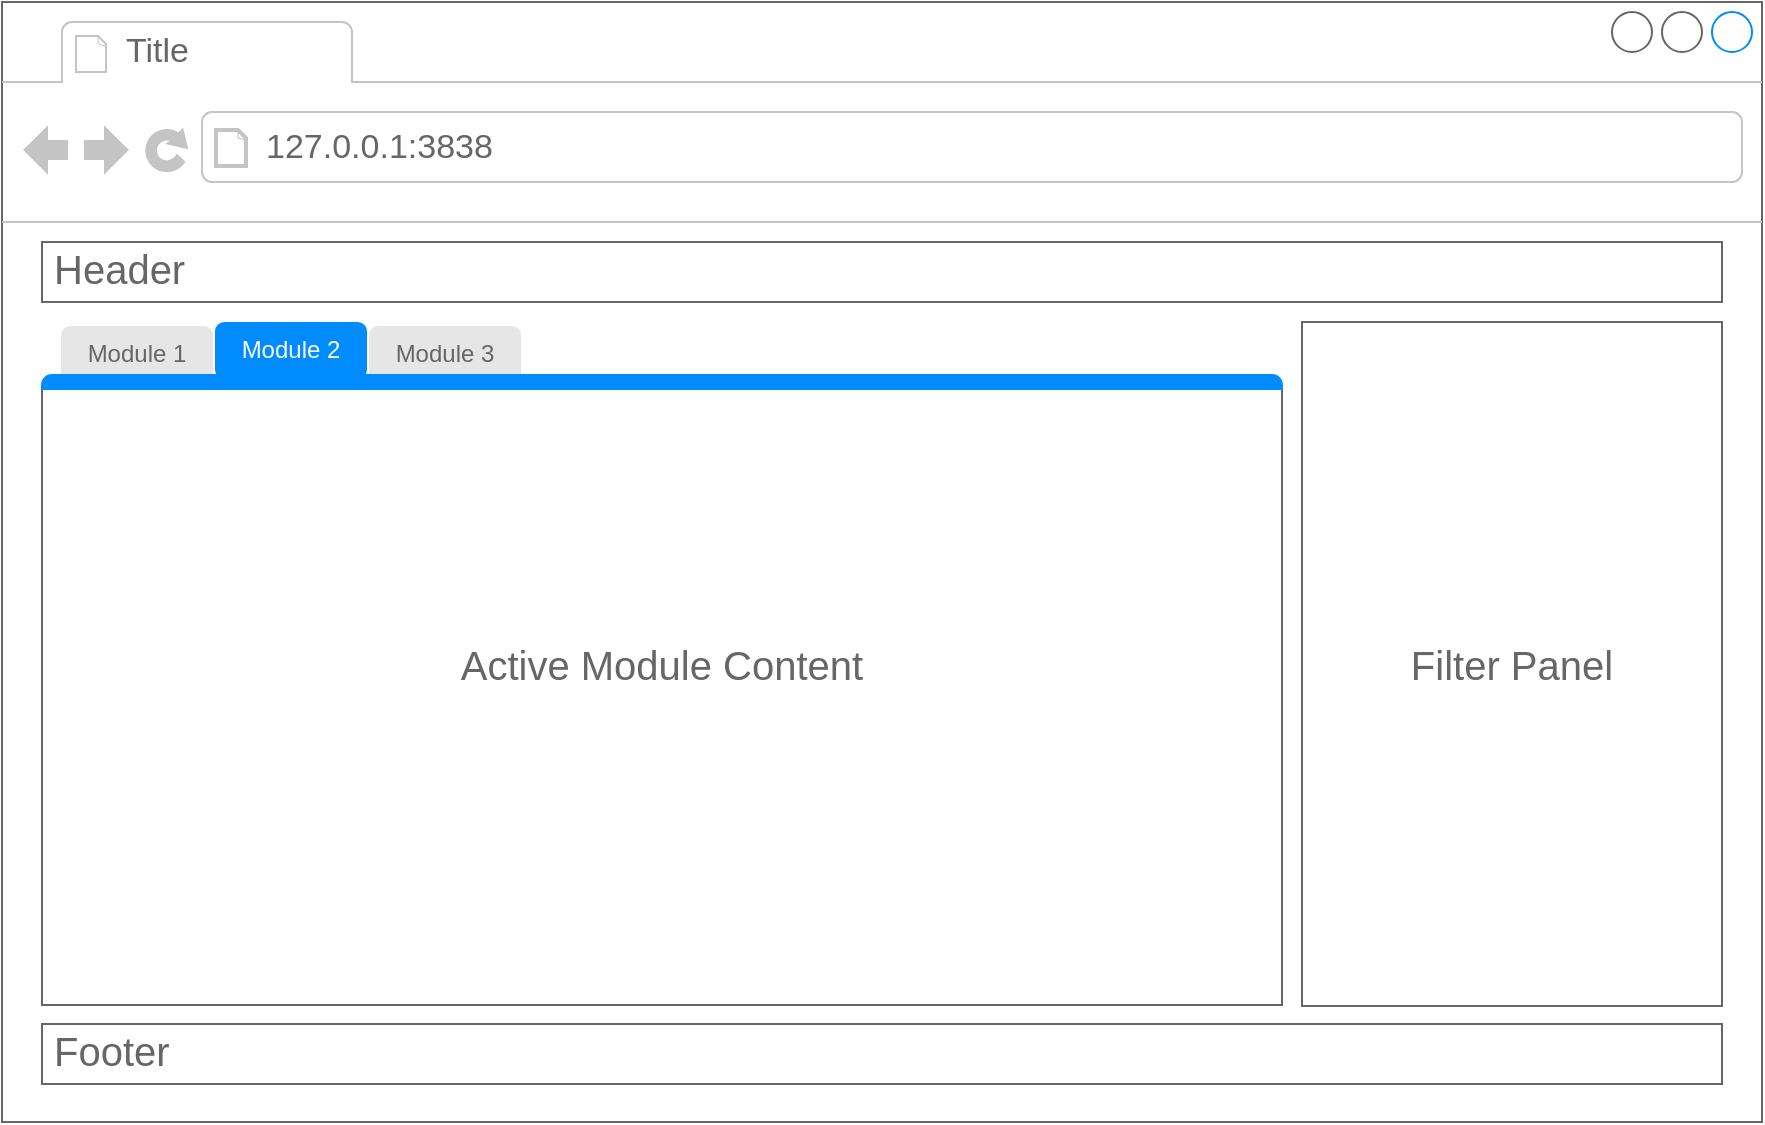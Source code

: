 <mxfile>
    <diagram name="Page-1" id="Af2CoAbSZcckCuTcOnmQ">
        <mxGraphModel dx="1706" dy="1164" grid="1" gridSize="10" guides="1" tooltips="1" connect="1" arrows="1" fold="1" page="1" pageScale="1" pageWidth="827" pageHeight="1169" math="0" shadow="0">
            <root>
                <mxCell id="0"/>
                <mxCell id="1" parent="0"/>
                <mxCell id="2" value="" style="strokeWidth=1;shadow=0;dashed=0;align=center;html=1;shape=mxgraph.mockup.containers.browserWindow;rSize=0;strokeColor=#666666;strokeColor2=#008cff;strokeColor3=#c4c4c4;mainText=,;recursiveResize=0;container=0;" parent="1" vertex="1">
                    <mxGeometry x="430" y="230" width="880" height="560" as="geometry"/>
                </mxCell>
                <mxCell id="3" value="Title" style="strokeWidth=1;shadow=0;dashed=0;align=center;html=1;shape=mxgraph.mockup.containers.anchor;fontSize=17;fontColor=#666666;align=left;whiteSpace=wrap;" parent="1" vertex="1">
                    <mxGeometry x="490" y="242" width="110" height="26" as="geometry"/>
                </mxCell>
                <mxCell id="4" value="127.0.0.1:3838" style="strokeWidth=1;shadow=0;dashed=0;align=center;html=1;shape=mxgraph.mockup.containers.anchor;rSize=0;fontSize=17;fontColor=#666666;align=left;" parent="1" vertex="1">
                    <mxGeometry x="560" y="290" width="250" height="26" as="geometry"/>
                </mxCell>
                <mxCell id="10" value="&lt;font style=&quot;font-size: 20px;&quot;&gt;Header&lt;/font&gt;" style="strokeWidth=1;shadow=0;dashed=0;align=center;html=1;shape=mxgraph.mockup.text.textBox;fontColor=#666666;align=left;fontSize=17;spacingLeft=4;spacingTop=-3;whiteSpace=wrap;strokeColor=#666666;mainText=" parent="1" vertex="1">
                    <mxGeometry x="450" y="350" width="840" height="30" as="geometry"/>
                </mxCell>
                <mxCell id="11" value="&lt;font style=&quot;font-size: 20px;&quot;&gt;Footer&lt;/font&gt;" style="strokeWidth=1;shadow=0;dashed=0;align=center;html=1;shape=mxgraph.mockup.text.textBox;fontColor=#666666;align=left;fontSize=17;spacingLeft=4;spacingTop=-3;whiteSpace=wrap;strokeColor=#666666;mainText=" parent="1" vertex="1">
                    <mxGeometry x="450" y="741" width="840" height="30" as="geometry"/>
                </mxCell>
                <mxCell id="5" value="&lt;span style=&quot;color: rgb(102, 102, 102);&quot;&gt;&lt;font style=&quot;font-size: 20px;&quot;&gt;Active Module Content&lt;/font&gt;&lt;/span&gt;" style="strokeWidth=1;shadow=0;dashed=0;align=center;html=1;shape=mxgraph.mockup.containers.marginRect2;rectMarginTop=32;strokeColor=#666666;gradientColor=none;whiteSpace=wrap;fontSize=17;" parent="1" vertex="1">
                    <mxGeometry x="450" y="391.5" width="620" height="340" as="geometry"/>
                </mxCell>
                <mxCell id="21" value="&lt;font color=&quot;#666666&quot;&gt;Module 1&lt;/font&gt;" style="rounded=1;whiteSpace=wrap;html=1;fontColor=#b04f4f;strokeColor=#E6E6E6;fillColor=#E6E6E6;" vertex="1" parent="1">
                    <mxGeometry x="460" y="392.5" width="75" height="27.5" as="geometry"/>
                </mxCell>
                <mxCell id="22" value="&lt;font color=&quot;#ffffff&quot;&gt;Module 2&lt;/font&gt;" style="rounded=1;whiteSpace=wrap;html=1;fontColor=#b04f4f;strokeColor=#008cff;fillColor=#008cff;" vertex="1" parent="1">
                    <mxGeometry x="537" y="390.5" width="75" height="27.5" as="geometry"/>
                </mxCell>
                <mxCell id="25" value="&lt;font color=&quot;#666666&quot;&gt;Module 3&lt;/font&gt;" style="rounded=1;whiteSpace=wrap;html=1;fontColor=#b04f4f;strokeColor=#E6E6E6;fillColor=#E6E6E6;" vertex="1" parent="1">
                    <mxGeometry x="614" y="392.5" width="75" height="27.5" as="geometry"/>
                </mxCell>
                <mxCell id="26" value="" style="strokeWidth=1;shadow=0;dashed=0;align=center;html=1;shape=mxgraph.mockup.containers.topButton;rSize=5;strokeColor=#008cff;fillColor=#008cff;gradientColor=none;resizeWidth=1;movable=0;deletable=1;" vertex="1" parent="1">
                    <mxGeometry x="450" y="416.5" width="620" height="7" as="geometry"/>
                </mxCell>
                <mxCell id="31" value="Filter Panel" style="rounded=0;whiteSpace=wrap;html=1;strokeColor=#666666;fontSize=20;fontColor=#666666;fillColor=#FFFFFF;" vertex="1" parent="1">
                    <mxGeometry x="1080" y="390" width="210" height="342" as="geometry"/>
                </mxCell>
            </root>
        </mxGraphModel>
    </diagram>
</mxfile>